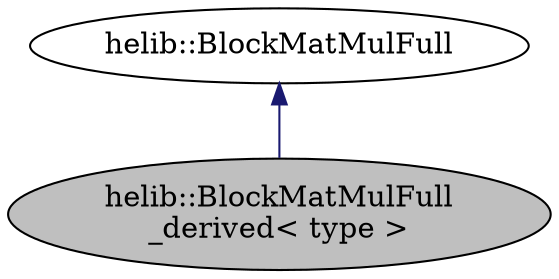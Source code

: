 digraph "helib::BlockMatMulFull_derived&lt; type &gt;"
{
  N3 [label="helib::BlockMatMulFull\l_derived\< type \>",color="black", fillcolor="grey75", style="filled", fontcolor="black"];
  N4 -> N3 [dir="back",color="midnightblue",style="solid"];
  N4 [label="helib::BlockMatMulFull",color="black", fillcolor="white", style="filled"];
}
digraph "helib::BlockMatMulFull_derived&lt; type &gt;"
{
  N0 [label="helib::BlockMatMulFull\l_derived\< type \>",color="black", fillcolor="grey75", style="filled", fontcolor="black"];
  N1 -> N0 [dir="back",color="midnightblue",style="solid"];
  N1 [label="helib::BlockMatMulFull",color="black", fillcolor="white", style="filled"];
  N0 -> N2 [dir="back",color="midnightblue",style="solid"];
  N2 [label="helib::RandomFullBlockMatrix\l\< type \>",color="black", fillcolor="white", style="filled"];
}
